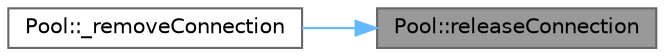 digraph "Pool::releaseConnection"
{
 // INTERACTIVE_SVG=YES
 // LATEX_PDF_SIZE
  bgcolor="transparent";
  edge [fontname=Helvetica,fontsize=10,labelfontname=Helvetica,labelfontsize=10];
  node [fontname=Helvetica,fontsize=10,shape=box,height=0.2,width=0.4];
  rankdir="RL";
  Node1 [id="Node000001",label="Pool::releaseConnection",height=0.2,width=0.4,color="gray40", fillcolor="grey60", style="filled", fontcolor="black",tooltip=" "];
  Node1 -> Node2 [id="edge2_Node000001_Node000002",dir="back",color="steelblue1",style="solid",tooltip=" "];
  Node2 [id="Node000002",label="Pool::_removeConnection",height=0.2,width=0.4,color="grey40", fillcolor="white", style="filled",URL="$df/d0e/a00800_a53bb021b8dbb7ded025af5ead68c4e2c.html#a53bb021b8dbb7ded025af5ead68c4e2c",tooltip=" "];
}
